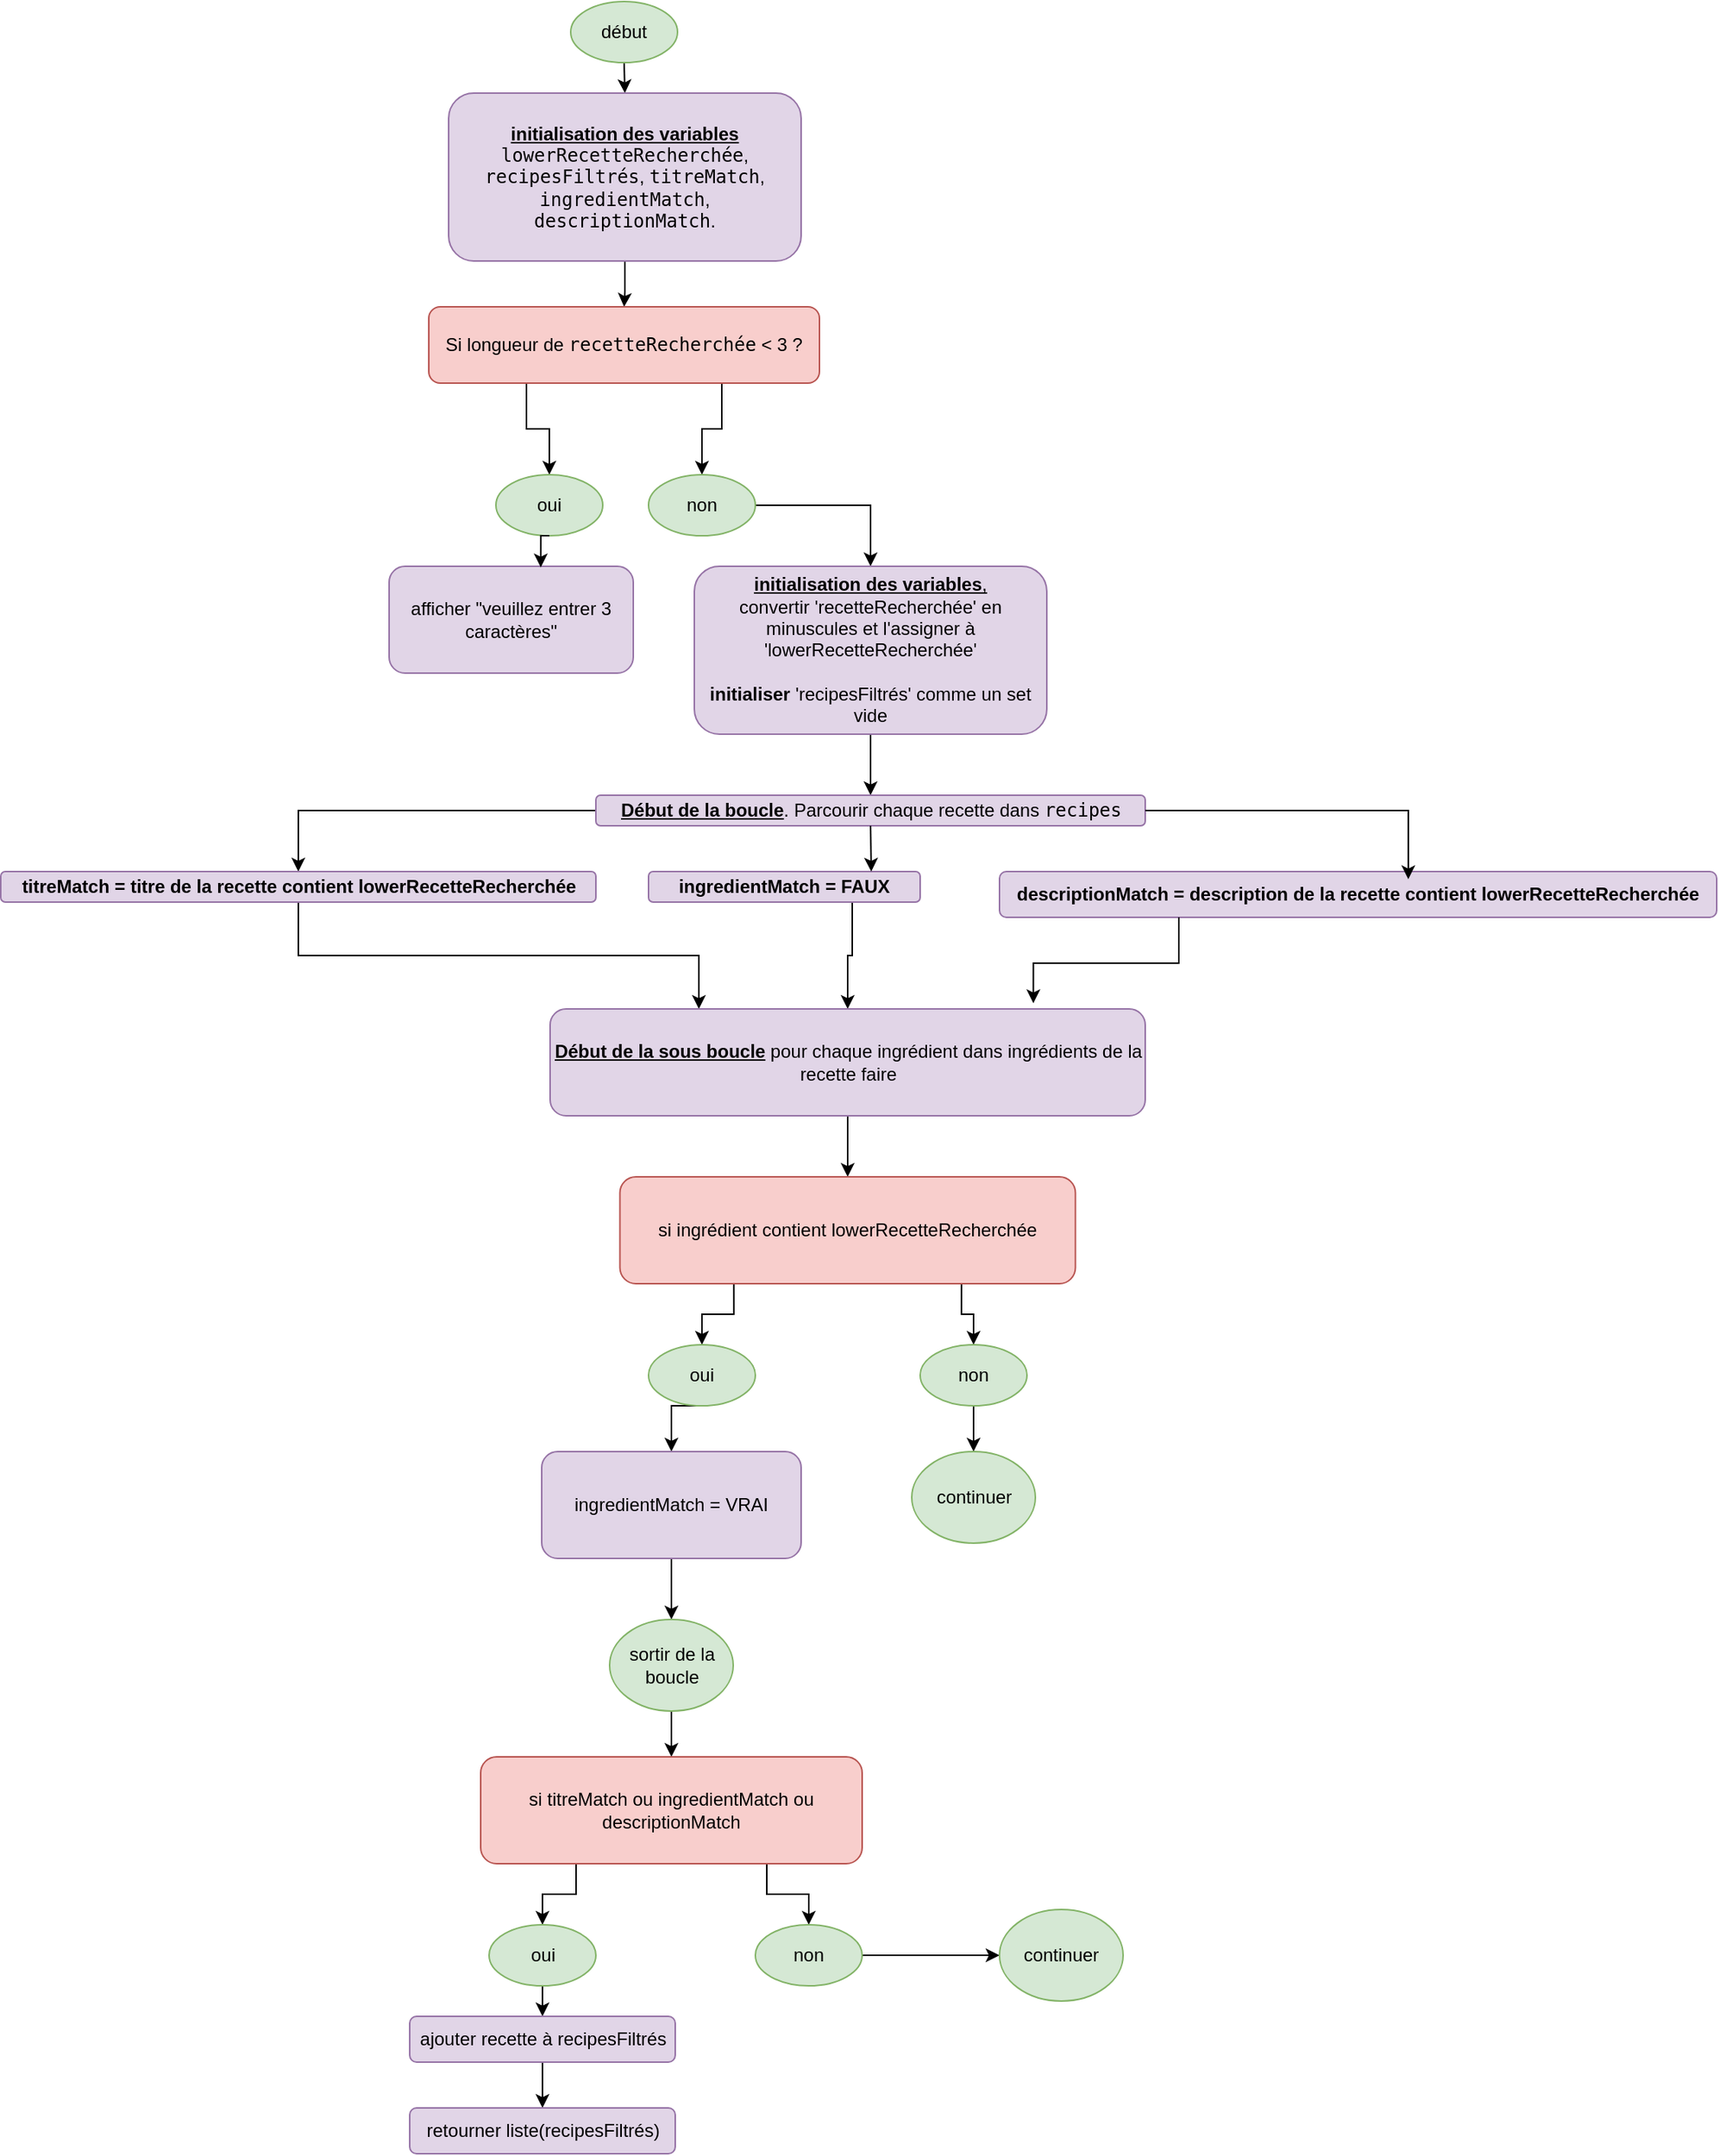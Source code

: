 <mxfile version="24.7.7">
  <diagram name="Page-1" id="sZHfkM0IvigwpGJvcx2V">
    <mxGraphModel dx="3586" dy="1491" grid="1" gridSize="10" guides="1" tooltips="1" connect="1" arrows="1" fold="1" page="1" pageScale="1" pageWidth="827" pageHeight="1169" math="0" shadow="0">
      <root>
        <mxCell id="0" />
        <mxCell id="1" parent="0" />
        <mxCell id="hEU5Tb9HG1pzpg3_p1LC-4" style="edgeStyle=orthogonalEdgeStyle;rounded=0;orthogonalLoop=1;jettySize=auto;html=1;exitX=0.5;exitY=1;exitDx=0;exitDy=0;entryX=0.5;entryY=0;entryDx=0;entryDy=0;" parent="1" source="hEU5Tb9HG1pzpg3_p1LC-1" target="hEU5Tb9HG1pzpg3_p1LC-3" edge="1">
          <mxGeometry relative="1" as="geometry" />
        </mxCell>
        <mxCell id="hEU5Tb9HG1pzpg3_p1LC-1" value="début" style="ellipse;whiteSpace=wrap;html=1;fillColor=#d5e8d4;strokeColor=#82b366;" parent="1" vertex="1">
          <mxGeometry x="379" y="30" width="70" height="40" as="geometry" />
        </mxCell>
        <mxCell id="4TVbQfXHfL5jTEODHg9O-2" style="edgeStyle=orthogonalEdgeStyle;rounded=0;orthogonalLoop=1;jettySize=auto;html=1;" edge="1" parent="1" source="hEU5Tb9HG1pzpg3_p1LC-3" target="4TVbQfXHfL5jTEODHg9O-1">
          <mxGeometry relative="1" as="geometry" />
        </mxCell>
        <mxCell id="hEU5Tb9HG1pzpg3_p1LC-3" value="&lt;b&gt;&lt;u&gt;initialisation des variables&lt;/u&gt;&lt;/b&gt; &lt;code&gt;lowerRecetteRecherchée&lt;/code&gt;, &lt;code&gt;recipesFiltrés&lt;/code&gt;, &lt;code&gt;titreMatch&lt;/code&gt;, &lt;code&gt;ingredientMatch&lt;/code&gt;, &lt;code&gt;descriptionMatch&lt;/code&gt;." style="rounded=1;whiteSpace=wrap;html=1;fillColor=#e1d5e7;strokeColor=#9673a6;" parent="1" vertex="1">
          <mxGeometry x="299" y="90" width="231" height="110" as="geometry" />
        </mxCell>
        <mxCell id="4TVbQfXHfL5jTEODHg9O-5" style="edgeStyle=orthogonalEdgeStyle;rounded=0;orthogonalLoop=1;jettySize=auto;html=1;exitX=0.25;exitY=1;exitDx=0;exitDy=0;entryX=0.5;entryY=0;entryDx=0;entryDy=0;" edge="1" parent="1" source="4TVbQfXHfL5jTEODHg9O-1" target="4TVbQfXHfL5jTEODHg9O-3">
          <mxGeometry relative="1" as="geometry" />
        </mxCell>
        <mxCell id="4TVbQfXHfL5jTEODHg9O-6" style="edgeStyle=orthogonalEdgeStyle;rounded=0;orthogonalLoop=1;jettySize=auto;html=1;exitX=0.75;exitY=1;exitDx=0;exitDy=0;entryX=0.5;entryY=0;entryDx=0;entryDy=0;" edge="1" parent="1" source="4TVbQfXHfL5jTEODHg9O-1" target="4TVbQfXHfL5jTEODHg9O-4">
          <mxGeometry relative="1" as="geometry" />
        </mxCell>
        <mxCell id="4TVbQfXHfL5jTEODHg9O-1" value="Si longueur de &lt;code&gt;recetteRecherchée&lt;/code&gt; &amp;lt; 3 ?" style="rounded=1;whiteSpace=wrap;html=1;fillColor=#f8cecc;strokeColor=#b85450;" vertex="1" parent="1">
          <mxGeometry x="286" y="230" width="256" height="50" as="geometry" />
        </mxCell>
        <mxCell id="4TVbQfXHfL5jTEODHg9O-3" value="oui&lt;span style=&quot;color: rgba(0, 0, 0, 0); font-family: monospace; font-size: 0px; text-align: start; text-wrap: nowrap;&quot;&gt;%3CmxGraphModel%3E%3Croot%3E%3CmxCell%20id%3D%220%22%2F%3E%3CmxCell%20id%3D%221%22%20parent%3D%220%22%2F%3E%3CmxCell%20id%3D%222%22%20value%3D%22d%C3%A9but%22%20style%3D%22ellipse%3BwhiteSpace%3Dwrap%3Bhtml%3D1%3BfillColor%3D%23d5e8d4%3BstrokeColor%3D%2382b366%3B%22%20vertex%3D%221%22%20parent%3D%221%22%3E%3CmxGeometry%20x%3D%22379%22%20y%3D%2230%22%20width%3D%2270%22%20height%3D%2240%22%20as%3D%22geometry%22%2F%3E%3C%2FmxCell%3E%3C%2Froot%3E%3C%2FmxGraphModel%3E&lt;/span&gt;" style="ellipse;whiteSpace=wrap;html=1;fillColor=#d5e8d4;strokeColor=#82b366;" vertex="1" parent="1">
          <mxGeometry x="330" y="340" width="70" height="40" as="geometry" />
        </mxCell>
        <mxCell id="4TVbQfXHfL5jTEODHg9O-14" style="edgeStyle=orthogonalEdgeStyle;rounded=0;orthogonalLoop=1;jettySize=auto;html=1;exitX=1;exitY=0.5;exitDx=0;exitDy=0;entryX=0.5;entryY=0;entryDx=0;entryDy=0;" edge="1" parent="1" source="4TVbQfXHfL5jTEODHg9O-4" target="4TVbQfXHfL5jTEODHg9O-13">
          <mxGeometry relative="1" as="geometry" />
        </mxCell>
        <mxCell id="4TVbQfXHfL5jTEODHg9O-4" value="non" style="ellipse;whiteSpace=wrap;html=1;fillColor=#d5e8d4;strokeColor=#82b366;" vertex="1" parent="1">
          <mxGeometry x="430" y="340" width="70" height="40" as="geometry" />
        </mxCell>
        <mxCell id="4TVbQfXHfL5jTEODHg9O-8" value="afficher &quot;veuillez entrer 3 caractères&quot;" style="rounded=1;whiteSpace=wrap;html=1;fillColor=#e1d5e7;strokeColor=#9673a6;" vertex="1" parent="1">
          <mxGeometry x="260" y="400" width="160" height="70" as="geometry" />
        </mxCell>
        <mxCell id="4TVbQfXHfL5jTEODHg9O-10" style="edgeStyle=orthogonalEdgeStyle;rounded=0;orthogonalLoop=1;jettySize=auto;html=1;exitX=0.5;exitY=1;exitDx=0;exitDy=0;entryX=0.621;entryY=0.01;entryDx=0;entryDy=0;entryPerimeter=0;" edge="1" parent="1" source="4TVbQfXHfL5jTEODHg9O-3" target="4TVbQfXHfL5jTEODHg9O-8">
          <mxGeometry relative="1" as="geometry" />
        </mxCell>
        <mxCell id="4TVbQfXHfL5jTEODHg9O-17" style="edgeStyle=orthogonalEdgeStyle;rounded=0;orthogonalLoop=1;jettySize=auto;html=1;exitX=0.5;exitY=1;exitDx=0;exitDy=0;entryX=0.5;entryY=0;entryDx=0;entryDy=0;" edge="1" parent="1" source="4TVbQfXHfL5jTEODHg9O-13" target="4TVbQfXHfL5jTEODHg9O-16">
          <mxGeometry relative="1" as="geometry" />
        </mxCell>
        <mxCell id="4TVbQfXHfL5jTEODHg9O-13" value="&lt;u&gt;&lt;b&gt;initialisation des variables&lt;/b&gt;,&lt;/u&gt;&lt;div&gt;&lt;div&gt;convertir &#39;recetteRecherchée&#39; en minuscules et l&#39;assigner à &#39;lowerRecetteRecherchée&#39;&lt;/div&gt;&lt;div&gt;&lt;br&gt;&lt;/div&gt;&lt;div&gt;&lt;b&gt;initialiser &lt;/b&gt;&#39;recipesFiltrés&#39; comme un set vide&lt;/div&gt;&lt;/div&gt;" style="rounded=1;whiteSpace=wrap;html=1;fillColor=#e1d5e7;strokeColor=#9673a6;" vertex="1" parent="1">
          <mxGeometry x="460" y="400" width="231" height="110" as="geometry" />
        </mxCell>
        <mxCell id="4TVbQfXHfL5jTEODHg9O-22" style="edgeStyle=orthogonalEdgeStyle;rounded=0;orthogonalLoop=1;jettySize=auto;html=1;exitX=0;exitY=0.5;exitDx=0;exitDy=0;entryX=0.5;entryY=0;entryDx=0;entryDy=0;" edge="1" parent="1" source="4TVbQfXHfL5jTEODHg9O-16" target="4TVbQfXHfL5jTEODHg9O-18">
          <mxGeometry relative="1" as="geometry" />
        </mxCell>
        <mxCell id="4TVbQfXHfL5jTEODHg9O-16" value="&lt;span style=&quot;text-align: left;&quot;&gt;&lt;b&gt;&lt;u&gt;Début de la boucle&lt;/u&gt;&lt;/b&gt;. Parcourir chaque recette dans&amp;nbsp;&lt;/span&gt;&lt;code style=&quot;text-align: left;&quot;&gt;recipes&lt;/code&gt;" style="rounded=1;whiteSpace=wrap;html=1;fillColor=#e1d5e7;strokeColor=#9673a6;" vertex="1" parent="1">
          <mxGeometry x="395.5" y="550" width="360" height="20" as="geometry" />
        </mxCell>
        <mxCell id="4TVbQfXHfL5jTEODHg9O-26" style="edgeStyle=orthogonalEdgeStyle;rounded=0;orthogonalLoop=1;jettySize=auto;html=1;exitX=0.5;exitY=1;exitDx=0;exitDy=0;entryX=0.25;entryY=0;entryDx=0;entryDy=0;" edge="1" parent="1" source="4TVbQfXHfL5jTEODHg9O-18" target="4TVbQfXHfL5jTEODHg9O-25">
          <mxGeometry relative="1" as="geometry" />
        </mxCell>
        <mxCell id="4TVbQfXHfL5jTEODHg9O-18" value="&lt;div&gt;&lt;b&gt;titreMatch = titre de la recette contient lowerRecetteRecherchée&lt;/b&gt;&lt;/div&gt;" style="rounded=1;whiteSpace=wrap;html=1;fillColor=#e1d5e7;strokeColor=#9673a6;" vertex="1" parent="1">
          <mxGeometry x="5.5" y="600" width="390" height="20" as="geometry" />
        </mxCell>
        <mxCell id="4TVbQfXHfL5jTEODHg9O-27" style="edgeStyle=orthogonalEdgeStyle;rounded=0;orthogonalLoop=1;jettySize=auto;html=1;exitX=0.75;exitY=1;exitDx=0;exitDy=0;entryX=0.5;entryY=0;entryDx=0;entryDy=0;" edge="1" parent="1" source="4TVbQfXHfL5jTEODHg9O-19" target="4TVbQfXHfL5jTEODHg9O-25">
          <mxGeometry relative="1" as="geometry" />
        </mxCell>
        <mxCell id="4TVbQfXHfL5jTEODHg9O-19" value="&lt;div&gt;&lt;b&gt;ingredientMatch = FAUX&lt;/b&gt;&lt;/div&gt;" style="rounded=1;whiteSpace=wrap;html=1;fillColor=#e1d5e7;strokeColor=#9673a6;" vertex="1" parent="1">
          <mxGeometry x="430" y="600" width="178" height="20" as="geometry" />
        </mxCell>
        <mxCell id="4TVbQfXHfL5jTEODHg9O-20" value="&lt;div&gt;&lt;b&gt;descriptionMatch = description de la recette contient lowerRecetteRecherchée&lt;/b&gt;&lt;/div&gt;" style="rounded=1;whiteSpace=wrap;html=1;fillColor=#e1d5e7;strokeColor=#9673a6;" vertex="1" parent="1">
          <mxGeometry x="660" y="600" width="470" height="30" as="geometry" />
        </mxCell>
        <mxCell id="4TVbQfXHfL5jTEODHg9O-23" style="edgeStyle=orthogonalEdgeStyle;rounded=0;orthogonalLoop=1;jettySize=auto;html=1;exitX=0.5;exitY=1;exitDx=0;exitDy=0;entryX=0.82;entryY=0;entryDx=0;entryDy=0;entryPerimeter=0;" edge="1" parent="1" source="4TVbQfXHfL5jTEODHg9O-16" target="4TVbQfXHfL5jTEODHg9O-19">
          <mxGeometry relative="1" as="geometry" />
        </mxCell>
        <mxCell id="4TVbQfXHfL5jTEODHg9O-24" style="edgeStyle=orthogonalEdgeStyle;rounded=0;orthogonalLoop=1;jettySize=auto;html=1;exitX=1;exitY=0.5;exitDx=0;exitDy=0;entryX=0.57;entryY=0.167;entryDx=0;entryDy=0;entryPerimeter=0;" edge="1" parent="1" source="4TVbQfXHfL5jTEODHg9O-16" target="4TVbQfXHfL5jTEODHg9O-20">
          <mxGeometry relative="1" as="geometry" />
        </mxCell>
        <mxCell id="4TVbQfXHfL5jTEODHg9O-30" style="edgeStyle=orthogonalEdgeStyle;rounded=0;orthogonalLoop=1;jettySize=auto;html=1;exitX=0.5;exitY=1;exitDx=0;exitDy=0;entryX=0.5;entryY=0;entryDx=0;entryDy=0;" edge="1" parent="1" source="4TVbQfXHfL5jTEODHg9O-25" target="4TVbQfXHfL5jTEODHg9O-29">
          <mxGeometry relative="1" as="geometry" />
        </mxCell>
        <mxCell id="4TVbQfXHfL5jTEODHg9O-25" value="&lt;span style=&quot;text-align: left;&quot;&gt;&lt;u style=&quot;font-weight: bold;&quot;&gt;Début de la sous boucle&lt;/u&gt;&amp;nbsp;pour chaque ingrédient dans ingrédients de la recette faire&lt;/span&gt;" style="rounded=1;whiteSpace=wrap;html=1;fillColor=#e1d5e7;strokeColor=#9673a6;" vertex="1" parent="1">
          <mxGeometry x="365.5" y="690" width="390" height="70" as="geometry" />
        </mxCell>
        <mxCell id="4TVbQfXHfL5jTEODHg9O-28" style="edgeStyle=orthogonalEdgeStyle;rounded=0;orthogonalLoop=1;jettySize=auto;html=1;exitX=0.25;exitY=1;exitDx=0;exitDy=0;entryX=0.812;entryY=-0.054;entryDx=0;entryDy=0;entryPerimeter=0;" edge="1" parent="1" source="4TVbQfXHfL5jTEODHg9O-20" target="4TVbQfXHfL5jTEODHg9O-25">
          <mxGeometry relative="1" as="geometry" />
        </mxCell>
        <mxCell id="4TVbQfXHfL5jTEODHg9O-33" style="edgeStyle=orthogonalEdgeStyle;rounded=0;orthogonalLoop=1;jettySize=auto;html=1;exitX=0.25;exitY=1;exitDx=0;exitDy=0;entryX=0.5;entryY=0;entryDx=0;entryDy=0;" edge="1" parent="1" source="4TVbQfXHfL5jTEODHg9O-29" target="4TVbQfXHfL5jTEODHg9O-31">
          <mxGeometry relative="1" as="geometry" />
        </mxCell>
        <mxCell id="4TVbQfXHfL5jTEODHg9O-35" style="edgeStyle=orthogonalEdgeStyle;rounded=0;orthogonalLoop=1;jettySize=auto;html=1;exitX=0.75;exitY=1;exitDx=0;exitDy=0;entryX=0.5;entryY=0;entryDx=0;entryDy=0;" edge="1" parent="1" source="4TVbQfXHfL5jTEODHg9O-29" target="4TVbQfXHfL5jTEODHg9O-32">
          <mxGeometry relative="1" as="geometry" />
        </mxCell>
        <mxCell id="4TVbQfXHfL5jTEODHg9O-29" value="si ingrédient contient lowerRecetteRecherchée" style="rounded=1;whiteSpace=wrap;html=1;fillColor=#f8cecc;strokeColor=#b85450;" vertex="1" parent="1">
          <mxGeometry x="411.25" y="800" width="298.5" height="70" as="geometry" />
        </mxCell>
        <mxCell id="4TVbQfXHfL5jTEODHg9O-38" style="edgeStyle=orthogonalEdgeStyle;rounded=0;orthogonalLoop=1;jettySize=auto;html=1;exitX=0.5;exitY=1;exitDx=0;exitDy=0;entryX=0.5;entryY=0;entryDx=0;entryDy=0;" edge="1" parent="1" source="4TVbQfXHfL5jTEODHg9O-31" target="4TVbQfXHfL5jTEODHg9O-36">
          <mxGeometry relative="1" as="geometry" />
        </mxCell>
        <mxCell id="4TVbQfXHfL5jTEODHg9O-31" value="oui&lt;span style=&quot;color: rgba(0, 0, 0, 0); font-family: monospace; font-size: 0px; text-align: start; text-wrap: nowrap;&quot;&gt;%3CmxGraphModel%3E%3Croot%3E%3CmxCell%20id%3D%220%22%2F%3E%3CmxCell%20id%3D%221%22%20parent%3D%220%22%2F%3E%3CmxCell%20id%3D%222%22%20value%3D%22d%C3%A9but%22%20style%3D%22ellipse%3BwhiteSpace%3Dwrap%3Bhtml%3D1%3BfillColor%3D%23d5e8d4%3BstrokeColor%3D%2382b366%3B%22%20vertex%3D%221%22%20parent%3D%221%22%3E%3CmxGeometry%20x%3D%22379%22%20y%3D%2230%22%20width%3D%2270%22%20height%3D%2240%22%20as%3D%22geometry%22%2F%3E%3C%2FmxCell%3E%3C%2Froot%3E%3C%2FmxGraphModel%3E&lt;/span&gt;" style="ellipse;whiteSpace=wrap;html=1;fillColor=#d5e8d4;strokeColor=#82b366;" vertex="1" parent="1">
          <mxGeometry x="430" y="910" width="70" height="40" as="geometry" />
        </mxCell>
        <mxCell id="4TVbQfXHfL5jTEODHg9O-43" style="edgeStyle=orthogonalEdgeStyle;rounded=0;orthogonalLoop=1;jettySize=auto;html=1;exitX=0.5;exitY=1;exitDx=0;exitDy=0;entryX=0.5;entryY=0;entryDx=0;entryDy=0;" edge="1" parent="1" source="4TVbQfXHfL5jTEODHg9O-32" target="4TVbQfXHfL5jTEODHg9O-42">
          <mxGeometry relative="1" as="geometry" />
        </mxCell>
        <mxCell id="4TVbQfXHfL5jTEODHg9O-32" value="non" style="ellipse;whiteSpace=wrap;html=1;fillColor=#d5e8d4;strokeColor=#82b366;" vertex="1" parent="1">
          <mxGeometry x="608" y="910" width="70" height="40" as="geometry" />
        </mxCell>
        <mxCell id="4TVbQfXHfL5jTEODHg9O-41" style="edgeStyle=orthogonalEdgeStyle;rounded=0;orthogonalLoop=1;jettySize=auto;html=1;exitX=0.5;exitY=1;exitDx=0;exitDy=0;entryX=0.5;entryY=0;entryDx=0;entryDy=0;" edge="1" parent="1" source="4TVbQfXHfL5jTEODHg9O-36" target="4TVbQfXHfL5jTEODHg9O-40">
          <mxGeometry relative="1" as="geometry" />
        </mxCell>
        <mxCell id="4TVbQfXHfL5jTEODHg9O-36" value="&lt;div style=&quot;text-align: left;&quot;&gt;&lt;span style=&quot;background-color: initial;&quot;&gt;ingredientMatch = VRAI&lt;/span&gt;&lt;/div&gt;" style="rounded=1;whiteSpace=wrap;html=1;fillColor=#e1d5e7;strokeColor=#9673a6;" vertex="1" parent="1">
          <mxGeometry x="360" y="980" width="170" height="70" as="geometry" />
        </mxCell>
        <mxCell id="4TVbQfXHfL5jTEODHg9O-45" style="edgeStyle=orthogonalEdgeStyle;rounded=0;orthogonalLoop=1;jettySize=auto;html=1;exitX=0.5;exitY=1;exitDx=0;exitDy=0;entryX=0.5;entryY=0;entryDx=0;entryDy=0;" edge="1" parent="1" source="4TVbQfXHfL5jTEODHg9O-40" target="4TVbQfXHfL5jTEODHg9O-44">
          <mxGeometry relative="1" as="geometry" />
        </mxCell>
        <mxCell id="4TVbQfXHfL5jTEODHg9O-40" value="sortir de la boucle" style="ellipse;whiteSpace=wrap;html=1;fillColor=#d5e8d4;strokeColor=#82b366;" vertex="1" parent="1">
          <mxGeometry x="404.5" y="1090" width="81" height="60" as="geometry" />
        </mxCell>
        <mxCell id="4TVbQfXHfL5jTEODHg9O-42" value="continuer" style="ellipse;whiteSpace=wrap;html=1;fillColor=#d5e8d4;strokeColor=#82b366;" vertex="1" parent="1">
          <mxGeometry x="602.5" y="980" width="81" height="60" as="geometry" />
        </mxCell>
        <mxCell id="4TVbQfXHfL5jTEODHg9O-50" style="edgeStyle=orthogonalEdgeStyle;rounded=0;orthogonalLoop=1;jettySize=auto;html=1;exitX=0.75;exitY=1;exitDx=0;exitDy=0;entryX=0.5;entryY=0;entryDx=0;entryDy=0;" edge="1" parent="1" source="4TVbQfXHfL5jTEODHg9O-44" target="4TVbQfXHfL5jTEODHg9O-47">
          <mxGeometry relative="1" as="geometry" />
        </mxCell>
        <mxCell id="4TVbQfXHfL5jTEODHg9O-51" style="edgeStyle=orthogonalEdgeStyle;rounded=0;orthogonalLoop=1;jettySize=auto;html=1;exitX=0.25;exitY=1;exitDx=0;exitDy=0;entryX=0.5;entryY=0;entryDx=0;entryDy=0;" edge="1" parent="1" source="4TVbQfXHfL5jTEODHg9O-44" target="4TVbQfXHfL5jTEODHg9O-46">
          <mxGeometry relative="1" as="geometry" />
        </mxCell>
        <mxCell id="4TVbQfXHfL5jTEODHg9O-44" value="&lt;div style=&quot;&quot;&gt;&lt;span style=&quot;background-color: initial;&quot;&gt;si titreMatch ou ingredientMatch ou descriptionMatch&lt;/span&gt;&lt;/div&gt;" style="rounded=1;whiteSpace=wrap;html=1;fillColor=#f8cecc;strokeColor=#b85450;align=center;" vertex="1" parent="1">
          <mxGeometry x="320" y="1180" width="250" height="70" as="geometry" />
        </mxCell>
        <mxCell id="4TVbQfXHfL5jTEODHg9O-53" style="edgeStyle=orthogonalEdgeStyle;rounded=0;orthogonalLoop=1;jettySize=auto;html=1;exitX=0.5;exitY=1;exitDx=0;exitDy=0;entryX=0.5;entryY=0;entryDx=0;entryDy=0;" edge="1" parent="1" source="4TVbQfXHfL5jTEODHg9O-46" target="4TVbQfXHfL5jTEODHg9O-52">
          <mxGeometry relative="1" as="geometry" />
        </mxCell>
        <mxCell id="4TVbQfXHfL5jTEODHg9O-46" value="oui&lt;span style=&quot;color: rgba(0, 0, 0, 0); font-family: monospace; font-size: 0px; text-align: start; text-wrap: nowrap;&quot;&gt;%3CmxGraphModel%3E%3Croot%3E%3CmxCell%20id%3D%220%22%2F%3E%3CmxCell%20id%3D%221%22%20parent%3D%220%22%2F%3E%3CmxCell%20id%3D%222%22%20value%3D%22d%C3%A9but%22%20style%3D%22ellipse%3BwhiteSpace%3Dwrap%3Bhtml%3D1%3BfillColor%3D%23d5e8d4%3BstrokeColor%3D%2382b366%3B%22%20vertex%3D%221%22%20parent%3D%221%22%3E%3CmxGeometry%20x%3D%22379%22%20y%3D%2230%22%20width%3D%2270%22%20height%3D%2240%22%20as%3D%22geometry%22%2F%3E%3C%2FmxCell%3E%3C%2Froot%3E%3C%2FmxGraphModel%3E&lt;/span&gt;" style="ellipse;whiteSpace=wrap;html=1;fillColor=#d5e8d4;strokeColor=#82b366;" vertex="1" parent="1">
          <mxGeometry x="325.5" y="1290" width="70" height="40" as="geometry" />
        </mxCell>
        <mxCell id="4TVbQfXHfL5jTEODHg9O-49" style="edgeStyle=orthogonalEdgeStyle;rounded=0;orthogonalLoop=1;jettySize=auto;html=1;exitX=1;exitY=0.5;exitDx=0;exitDy=0;entryX=0;entryY=0.5;entryDx=0;entryDy=0;" edge="1" parent="1" source="4TVbQfXHfL5jTEODHg9O-47" target="4TVbQfXHfL5jTEODHg9O-48">
          <mxGeometry relative="1" as="geometry" />
        </mxCell>
        <mxCell id="4TVbQfXHfL5jTEODHg9O-47" value="non" style="ellipse;whiteSpace=wrap;html=1;fillColor=#d5e8d4;strokeColor=#82b366;" vertex="1" parent="1">
          <mxGeometry x="500" y="1290" width="70" height="40" as="geometry" />
        </mxCell>
        <mxCell id="4TVbQfXHfL5jTEODHg9O-48" value="continuer" style="ellipse;whiteSpace=wrap;html=1;fillColor=#d5e8d4;strokeColor=#82b366;" vertex="1" parent="1">
          <mxGeometry x="660" y="1280" width="81" height="60" as="geometry" />
        </mxCell>
        <mxCell id="4TVbQfXHfL5jTEODHg9O-55" style="edgeStyle=orthogonalEdgeStyle;rounded=0;orthogonalLoop=1;jettySize=auto;html=1;entryX=0.5;entryY=0;entryDx=0;entryDy=0;" edge="1" parent="1" source="4TVbQfXHfL5jTEODHg9O-52" target="4TVbQfXHfL5jTEODHg9O-54">
          <mxGeometry relative="1" as="geometry" />
        </mxCell>
        <mxCell id="4TVbQfXHfL5jTEODHg9O-52" value="&lt;div style=&quot;text-align: left;&quot;&gt;&lt;span style=&quot;background-color: initial;&quot;&gt;ajouter recette à recipesFiltrés&lt;/span&gt;&lt;/div&gt;" style="rounded=1;whiteSpace=wrap;html=1;fillColor=#e1d5e7;strokeColor=#9673a6;" vertex="1" parent="1">
          <mxGeometry x="273.5" y="1350" width="174" height="30" as="geometry" />
        </mxCell>
        <mxCell id="4TVbQfXHfL5jTEODHg9O-54" value="&lt;div style=&quot;text-align: left;&quot;&gt;&lt;span style=&quot;background-color: initial;&quot;&gt;retourner liste(recipesFiltrés)&lt;/span&gt;&lt;/div&gt;" style="rounded=1;whiteSpace=wrap;html=1;fillColor=#e1d5e7;strokeColor=#9673a6;" vertex="1" parent="1">
          <mxGeometry x="273.5" y="1410" width="174" height="30" as="geometry" />
        </mxCell>
      </root>
    </mxGraphModel>
  </diagram>
</mxfile>

